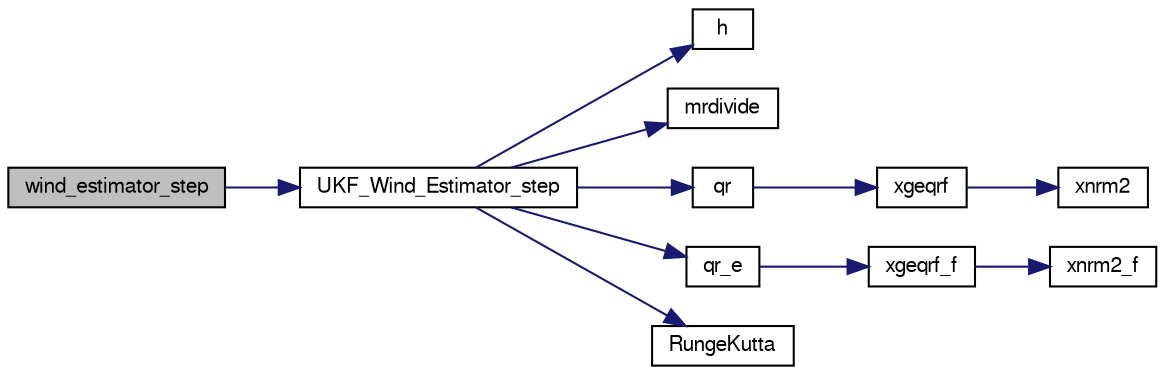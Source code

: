 digraph "wind_estimator_step"
{
  edge [fontname="FreeSans",fontsize="10",labelfontname="FreeSans",labelfontsize="10"];
  node [fontname="FreeSans",fontsize="10",shape=record];
  rankdir="LR";
  Node1 [label="wind_estimator_step",height=0.2,width=0.4,color="black", fillcolor="grey75", style="filled", fontcolor="black"];
  Node1 -> Node2 [color="midnightblue",fontsize="10",style="solid",fontname="FreeSans"];
  Node2 [label="UKF_Wind_Estimator_step",height=0.2,width=0.4,color="black", fillcolor="white", style="filled",URL="$UKF__Wind__Estimator_8c.html#ace2249208dcb95cf298d03ea903f34b1"];
  Node2 -> Node3 [color="midnightblue",fontsize="10",style="solid",fontname="FreeSans"];
  Node3 [label="h",height=0.2,width=0.4,color="black", fillcolor="white", style="filled",URL="$UKF__Wind__Estimator_8c.html#a1b540e52aff26922bc43ff126fa35270"];
  Node2 -> Node4 [color="midnightblue",fontsize="10",style="solid",fontname="FreeSans"];
  Node4 [label="mrdivide",height=0.2,width=0.4,color="black", fillcolor="white", style="filled",URL="$UKF__Wind__Estimator_8c.html#a29ad0023311f9e9ebad58b94cfa5beff"];
  Node2 -> Node5 [color="midnightblue",fontsize="10",style="solid",fontname="FreeSans"];
  Node5 [label="qr",height=0.2,width=0.4,color="black", fillcolor="white", style="filled",URL="$UKF__Wind__Estimator_8c.html#ab9fd07eef78a8a550bcd859339c5f401"];
  Node5 -> Node6 [color="midnightblue",fontsize="10",style="solid",fontname="FreeSans"];
  Node6 [label="xgeqrf",height=0.2,width=0.4,color="black", fillcolor="white", style="filled",URL="$UKF__Wind__Estimator_8c.html#af1145125636356fc8ed4014a8552b5d3"];
  Node6 -> Node7 [color="midnightblue",fontsize="10",style="solid",fontname="FreeSans"];
  Node7 [label="xnrm2",height=0.2,width=0.4,color="black", fillcolor="white", style="filled",URL="$UKF__Wind__Estimator_8c.html#a91f88aec3e54f7da4348dc58aa23a06f"];
  Node2 -> Node8 [color="midnightblue",fontsize="10",style="solid",fontname="FreeSans"];
  Node8 [label="qr_e",height=0.2,width=0.4,color="black", fillcolor="white", style="filled",URL="$UKF__Wind__Estimator_8c.html#ab4ab517d47da4d5ce174742384ae56cd"];
  Node8 -> Node9 [color="midnightblue",fontsize="10",style="solid",fontname="FreeSans"];
  Node9 [label="xgeqrf_f",height=0.2,width=0.4,color="black", fillcolor="white", style="filled",URL="$UKF__Wind__Estimator_8c.html#a06fe0b982008d39df58d5c5f4808204e"];
  Node9 -> Node10 [color="midnightblue",fontsize="10",style="solid",fontname="FreeSans"];
  Node10 [label="xnrm2_f",height=0.2,width=0.4,color="black", fillcolor="white", style="filled",URL="$UKF__Wind__Estimator_8c.html#ae7791e7e2e302fdd54849037a36ac477"];
  Node2 -> Node11 [color="midnightblue",fontsize="10",style="solid",fontname="FreeSans"];
  Node11 [label="RungeKutta",height=0.2,width=0.4,color="black", fillcolor="white", style="filled",URL="$UKF__Wind__Estimator_8c.html#a3ce8106141d8e0474d84e6e8872b7318"];
}
